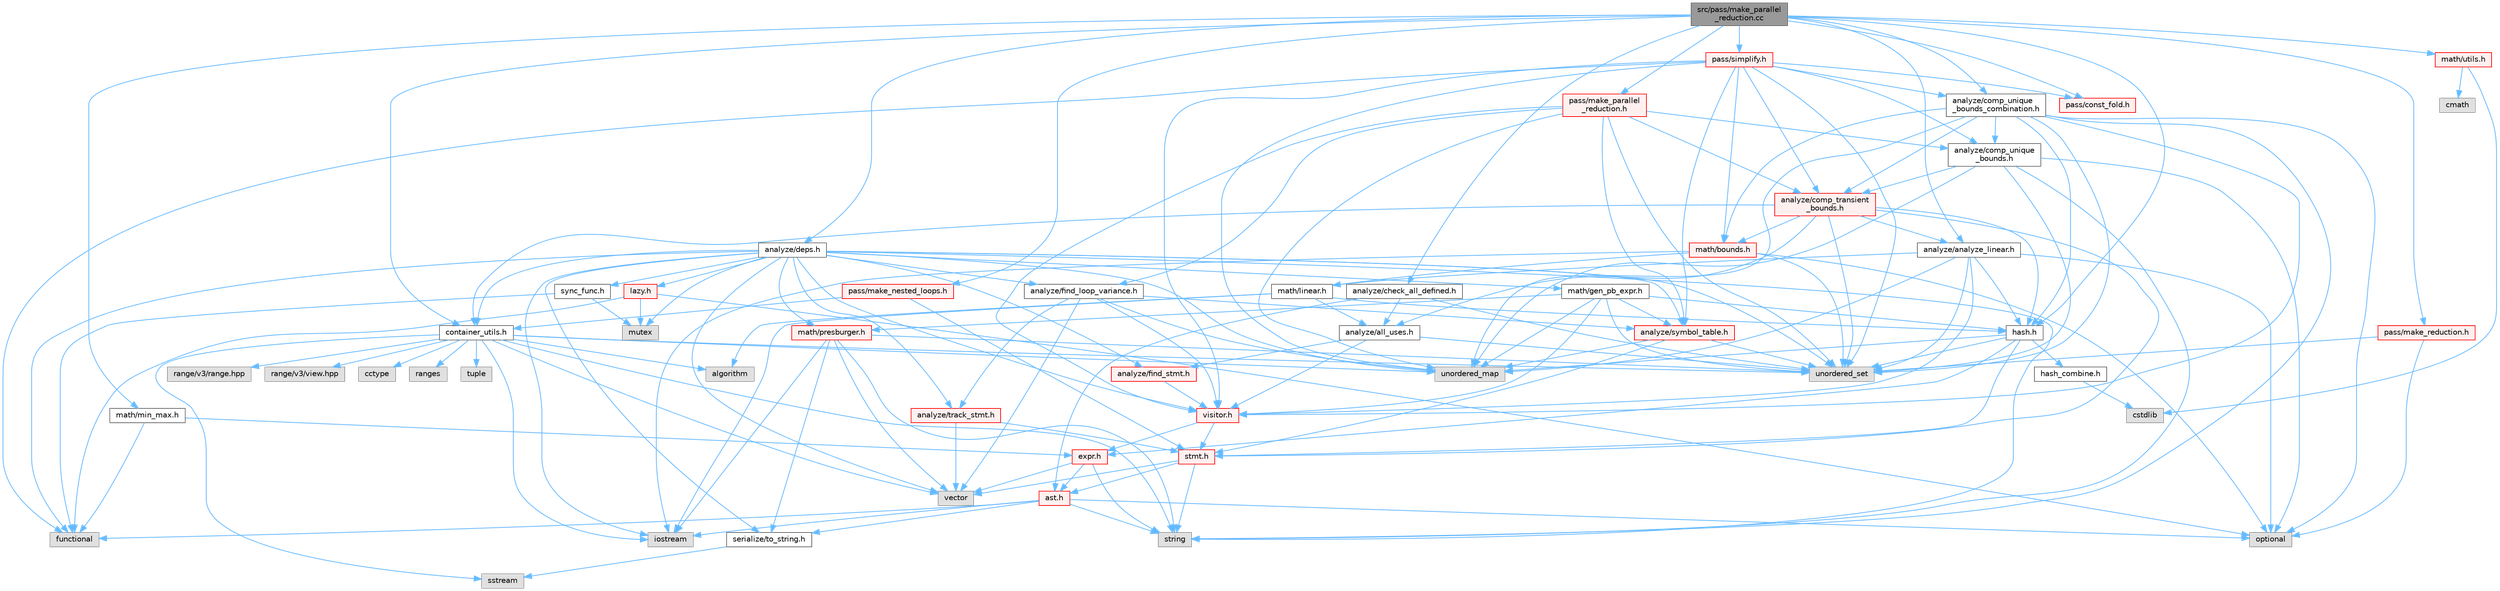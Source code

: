 digraph "src/pass/make_parallel_reduction.cc"
{
 // LATEX_PDF_SIZE
  bgcolor="transparent";
  edge [fontname=Helvetica,fontsize=10,labelfontname=Helvetica,labelfontsize=10];
  node [fontname=Helvetica,fontsize=10,shape=box,height=0.2,width=0.4];
  Node1 [label="src/pass/make_parallel\l_reduction.cc",height=0.2,width=0.4,color="gray40", fillcolor="grey60", style="filled", fontcolor="black",tooltip=" "];
  Node1 -> Node2 [color="steelblue1",style="solid"];
  Node2 [label="analyze/analyze_linear.h",height=0.2,width=0.4,color="grey40", fillcolor="white", style="filled",URL="$analyze__linear_8h.html",tooltip=" "];
  Node2 -> Node3 [color="steelblue1",style="solid"];
  Node3 [label="optional",height=0.2,width=0.4,color="grey60", fillcolor="#E0E0E0", style="filled",tooltip=" "];
  Node2 -> Node4 [color="steelblue1",style="solid"];
  Node4 [label="unordered_map",height=0.2,width=0.4,color="grey60", fillcolor="#E0E0E0", style="filled",tooltip=" "];
  Node2 -> Node5 [color="steelblue1",style="solid"];
  Node5 [label="unordered_set",height=0.2,width=0.4,color="grey60", fillcolor="#E0E0E0", style="filled",tooltip=" "];
  Node2 -> Node6 [color="steelblue1",style="solid"];
  Node6 [label="hash.h",height=0.2,width=0.4,color="grey40", fillcolor="white", style="filled",URL="$hash_8h.html",tooltip=" "];
  Node6 -> Node4 [color="steelblue1",style="solid"];
  Node6 -> Node5 [color="steelblue1",style="solid"];
  Node6 -> Node7 [color="steelblue1",style="solid"];
  Node7 [label="expr.h",height=0.2,width=0.4,color="red", fillcolor="#FFF0F0", style="filled",URL="$expr_8h.html",tooltip=" "];
  Node7 -> Node8 [color="steelblue1",style="solid"];
  Node8 [label="string",height=0.2,width=0.4,color="grey60", fillcolor="#E0E0E0", style="filled",tooltip=" "];
  Node7 -> Node9 [color="steelblue1",style="solid"];
  Node9 [label="vector",height=0.2,width=0.4,color="grey60", fillcolor="#E0E0E0", style="filled",tooltip=" "];
  Node7 -> Node10 [color="steelblue1",style="solid"];
  Node10 [label="ast.h",height=0.2,width=0.4,color="red", fillcolor="#FFF0F0", style="filled",URL="$ast_8h.html",tooltip=" "];
  Node10 -> Node12 [color="steelblue1",style="solid"];
  Node12 [label="functional",height=0.2,width=0.4,color="grey60", fillcolor="#E0E0E0", style="filled",tooltip=" "];
  Node10 -> Node13 [color="steelblue1",style="solid"];
  Node13 [label="iostream",height=0.2,width=0.4,color="grey60", fillcolor="#E0E0E0", style="filled",tooltip=" "];
  Node10 -> Node3 [color="steelblue1",style="solid"];
  Node10 -> Node8 [color="steelblue1",style="solid"];
  Node10 -> Node28 [color="steelblue1",style="solid"];
  Node28 [label="serialize/to_string.h",height=0.2,width=0.4,color="grey40", fillcolor="white", style="filled",URL="$to__string_8h.html",tooltip=" "];
  Node28 -> Node26 [color="steelblue1",style="solid"];
  Node26 [label="sstream",height=0.2,width=0.4,color="grey60", fillcolor="#E0E0E0", style="filled",tooltip=" "];
  Node6 -> Node39 [color="steelblue1",style="solid"];
  Node39 [label="hash_combine.h",height=0.2,width=0.4,color="grey40", fillcolor="white", style="filled",URL="$hash__combine_8h.html",tooltip=" "];
  Node39 -> Node24 [color="steelblue1",style="solid"];
  Node24 [label="cstdlib",height=0.2,width=0.4,color="grey60", fillcolor="#E0E0E0", style="filled",tooltip=" "];
  Node6 -> Node40 [color="steelblue1",style="solid"];
  Node40 [label="stmt.h",height=0.2,width=0.4,color="red", fillcolor="#FFF0F0", style="filled",URL="$stmt_8h.html",tooltip=" "];
  Node40 -> Node8 [color="steelblue1",style="solid"];
  Node40 -> Node9 [color="steelblue1",style="solid"];
  Node40 -> Node10 [color="steelblue1",style="solid"];
  Node2 -> Node49 [color="steelblue1",style="solid"];
  Node49 [label="math/linear.h",height=0.2,width=0.4,color="grey40", fillcolor="white", style="filled",URL="$linear_8h.html",tooltip=" "];
  Node49 -> Node33 [color="steelblue1",style="solid"];
  Node33 [label="algorithm",height=0.2,width=0.4,color="grey60", fillcolor="#E0E0E0", style="filled",tooltip=" "];
  Node49 -> Node13 [color="steelblue1",style="solid"];
  Node49 -> Node50 [color="steelblue1",style="solid"];
  Node50 [label="analyze/all_uses.h",height=0.2,width=0.4,color="grey40", fillcolor="white", style="filled",URL="$all__uses_8h.html",tooltip=" "];
  Node50 -> Node5 [color="steelblue1",style="solid"];
  Node50 -> Node51 [color="steelblue1",style="solid"];
  Node51 [label="analyze/find_stmt.h",height=0.2,width=0.4,color="red", fillcolor="#FFF0F0", style="filled",URL="$find__stmt_8h.html",tooltip=" "];
  Node51 -> Node59 [color="steelblue1",style="solid"];
  Node59 [label="visitor.h",height=0.2,width=0.4,color="red", fillcolor="#FFF0F0", style="filled",URL="$visitor_8h.html",tooltip=" "];
  Node59 -> Node7 [color="steelblue1",style="solid"];
  Node59 -> Node40 [color="steelblue1",style="solid"];
  Node50 -> Node59 [color="steelblue1",style="solid"];
  Node49 -> Node6 [color="steelblue1",style="solid"];
  Node2 -> Node59 [color="steelblue1",style="solid"];
  Node1 -> Node64 [color="steelblue1",style="solid"];
  Node64 [label="analyze/check_all_defined.h",height=0.2,width=0.4,color="grey40", fillcolor="white", style="filled",URL="$check__all__defined_8h.html",tooltip=" "];
  Node64 -> Node5 [color="steelblue1",style="solid"];
  Node64 -> Node50 [color="steelblue1",style="solid"];
  Node64 -> Node10 [color="steelblue1",style="solid"];
  Node1 -> Node65 [color="steelblue1",style="solid"];
  Node65 [label="analyze/comp_unique\l_bounds_combination.h",height=0.2,width=0.4,color="grey40", fillcolor="white", style="filled",URL="$comp__unique__bounds__combination_8h.html",tooltip=" "];
  Node65 -> Node3 [color="steelblue1",style="solid"];
  Node65 -> Node8 [color="steelblue1",style="solid"];
  Node65 -> Node4 [color="steelblue1",style="solid"];
  Node65 -> Node5 [color="steelblue1",style="solid"];
  Node65 -> Node66 [color="steelblue1",style="solid"];
  Node66 [label="analyze/comp_transient\l_bounds.h",height=0.2,width=0.4,color="red", fillcolor="#FFF0F0", style="filled",URL="$comp__transient__bounds_8h.html",tooltip=" "];
  Node66 -> Node5 [color="steelblue1",style="solid"];
  Node66 -> Node50 [color="steelblue1",style="solid"];
  Node66 -> Node2 [color="steelblue1",style="solid"];
  Node66 -> Node32 [color="steelblue1",style="solid"];
  Node32 [label="container_utils.h",height=0.2,width=0.4,color="grey40", fillcolor="white", style="filled",URL="$container__utils_8h.html",tooltip=" "];
  Node32 -> Node33 [color="steelblue1",style="solid"];
  Node32 -> Node34 [color="steelblue1",style="solid"];
  Node34 [label="cctype",height=0.2,width=0.4,color="grey60", fillcolor="#E0E0E0", style="filled",tooltip=" "];
  Node32 -> Node13 [color="steelblue1",style="solid"];
  Node32 -> Node35 [color="steelblue1",style="solid"];
  Node35 [label="ranges",height=0.2,width=0.4,color="grey60", fillcolor="#E0E0E0", style="filled",tooltip=" "];
  Node32 -> Node26 [color="steelblue1",style="solid"];
  Node32 -> Node8 [color="steelblue1",style="solid"];
  Node32 -> Node36 [color="steelblue1",style="solid"];
  Node36 [label="tuple",height=0.2,width=0.4,color="grey60", fillcolor="#E0E0E0", style="filled",tooltip=" "];
  Node32 -> Node4 [color="steelblue1",style="solid"];
  Node32 -> Node5 [color="steelblue1",style="solid"];
  Node32 -> Node9 [color="steelblue1",style="solid"];
  Node32 -> Node37 [color="steelblue1",style="solid"];
  Node37 [label="range/v3/range.hpp",height=0.2,width=0.4,color="grey60", fillcolor="#E0E0E0", style="filled",tooltip=" "];
  Node32 -> Node38 [color="steelblue1",style="solid"];
  Node38 [label="range/v3/view.hpp",height=0.2,width=0.4,color="grey60", fillcolor="#E0E0E0", style="filled",tooltip=" "];
  Node66 -> Node6 [color="steelblue1",style="solid"];
  Node66 -> Node68 [color="steelblue1",style="solid"];
  Node68 [label="math/bounds.h",height=0.2,width=0.4,color="red", fillcolor="#FFF0F0", style="filled",URL="$bounds_8h.html",tooltip=" "];
  Node68 -> Node13 [color="steelblue1",style="solid"];
  Node68 -> Node3 [color="steelblue1",style="solid"];
  Node68 -> Node5 [color="steelblue1",style="solid"];
  Node68 -> Node49 [color="steelblue1",style="solid"];
  Node66 -> Node40 [color="steelblue1",style="solid"];
  Node65 -> Node73 [color="steelblue1",style="solid"];
  Node73 [label="analyze/comp_unique\l_bounds.h",height=0.2,width=0.4,color="grey40", fillcolor="white", style="filled",URL="$comp__unique__bounds_8h.html",tooltip=" "];
  Node73 -> Node3 [color="steelblue1",style="solid"];
  Node73 -> Node8 [color="steelblue1",style="solid"];
  Node73 -> Node4 [color="steelblue1",style="solid"];
  Node73 -> Node5 [color="steelblue1",style="solid"];
  Node73 -> Node66 [color="steelblue1",style="solid"];
  Node65 -> Node6 [color="steelblue1",style="solid"];
  Node65 -> Node68 [color="steelblue1",style="solid"];
  Node65 -> Node59 [color="steelblue1",style="solid"];
  Node1 -> Node74 [color="steelblue1",style="solid"];
  Node74 [label="analyze/deps.h",height=0.2,width=0.4,color="grey40", fillcolor="white", style="filled",URL="$deps_8h.html",tooltip=" "];
  Node74 -> Node12 [color="steelblue1",style="solid"];
  Node74 -> Node13 [color="steelblue1",style="solid"];
  Node74 -> Node62 [color="steelblue1",style="solid"];
  Node62 [label="mutex",height=0.2,width=0.4,color="grey60", fillcolor="#E0E0E0", style="filled",tooltip=" "];
  Node74 -> Node8 [color="steelblue1",style="solid"];
  Node74 -> Node4 [color="steelblue1",style="solid"];
  Node74 -> Node5 [color="steelblue1",style="solid"];
  Node74 -> Node9 [color="steelblue1",style="solid"];
  Node74 -> Node75 [color="steelblue1",style="solid"];
  Node75 [label="analyze/find_loop_variance.h",height=0.2,width=0.4,color="grey40", fillcolor="white", style="filled",URL="$find__loop__variance_8h.html",tooltip=" "];
  Node75 -> Node4 [color="steelblue1",style="solid"];
  Node75 -> Node9 [color="steelblue1",style="solid"];
  Node75 -> Node76 [color="steelblue1",style="solid"];
  Node76 [label="analyze/symbol_table.h",height=0.2,width=0.4,color="red", fillcolor="#FFF0F0", style="filled",URL="$symbol__table_8h.html",tooltip=" "];
  Node76 -> Node4 [color="steelblue1",style="solid"];
  Node76 -> Node5 [color="steelblue1",style="solid"];
  Node76 -> Node40 [color="steelblue1",style="solid"];
  Node75 -> Node77 [color="steelblue1",style="solid"];
  Node77 [label="analyze/track_stmt.h",height=0.2,width=0.4,color="red", fillcolor="#FFF0F0", style="filled",URL="$track__stmt_8h.html",tooltip=" "];
  Node77 -> Node9 [color="steelblue1",style="solid"];
  Node77 -> Node40 [color="steelblue1",style="solid"];
  Node75 -> Node59 [color="steelblue1",style="solid"];
  Node74 -> Node51 [color="steelblue1",style="solid"];
  Node74 -> Node76 [color="steelblue1",style="solid"];
  Node74 -> Node77 [color="steelblue1",style="solid"];
  Node74 -> Node32 [color="steelblue1",style="solid"];
  Node74 -> Node78 [color="steelblue1",style="solid"];
  Node78 [label="lazy.h",height=0.2,width=0.4,color="red", fillcolor="#FFF0F0", style="filled",URL="$lazy_8h.html",tooltip=" "];
  Node78 -> Node12 [color="steelblue1",style="solid"];
  Node78 -> Node62 [color="steelblue1",style="solid"];
  Node78 -> Node3 [color="steelblue1",style="solid"];
  Node74 -> Node79 [color="steelblue1",style="solid"];
  Node79 [label="math/gen_pb_expr.h",height=0.2,width=0.4,color="grey40", fillcolor="white", style="filled",URL="$gen__pb__expr_8h.html",tooltip=" "];
  Node79 -> Node4 [color="steelblue1",style="solid"];
  Node79 -> Node5 [color="steelblue1",style="solid"];
  Node79 -> Node76 [color="steelblue1",style="solid"];
  Node79 -> Node6 [color="steelblue1",style="solid"];
  Node79 -> Node80 [color="steelblue1",style="solid"];
  Node80 [label="math/presburger.h",height=0.2,width=0.4,color="red", fillcolor="#FFF0F0", style="filled",URL="$presburger_8h.html",tooltip=" "];
  Node80 -> Node13 [color="steelblue1",style="solid"];
  Node80 -> Node8 [color="steelblue1",style="solid"];
  Node80 -> Node5 [color="steelblue1",style="solid"];
  Node80 -> Node9 [color="steelblue1",style="solid"];
  Node80 -> Node28 [color="steelblue1",style="solid"];
  Node79 -> Node59 [color="steelblue1",style="solid"];
  Node74 -> Node80 [color="steelblue1",style="solid"];
  Node74 -> Node28 [color="steelblue1",style="solid"];
  Node74 -> Node97 [color="steelblue1",style="solid"];
  Node97 [label="sync_func.h",height=0.2,width=0.4,color="grey40", fillcolor="white", style="filled",URL="$sync__func_8h.html",tooltip=" "];
  Node97 -> Node12 [color="steelblue1",style="solid"];
  Node97 -> Node62 [color="steelblue1",style="solid"];
  Node74 -> Node59 [color="steelblue1",style="solid"];
  Node1 -> Node32 [color="steelblue1",style="solid"];
  Node1 -> Node6 [color="steelblue1",style="solid"];
  Node1 -> Node98 [color="steelblue1",style="solid"];
  Node98 [label="math/min_max.h",height=0.2,width=0.4,color="grey40", fillcolor="white", style="filled",URL="$min__max_8h.html",tooltip=" "];
  Node98 -> Node12 [color="steelblue1",style="solid"];
  Node98 -> Node7 [color="steelblue1",style="solid"];
  Node1 -> Node70 [color="steelblue1",style="solid"];
  Node70 [label="math/utils.h",height=0.2,width=0.4,color="red", fillcolor="#FFF0F0", style="filled",URL="$utils_8h.html",tooltip=" "];
  Node70 -> Node71 [color="steelblue1",style="solid"];
  Node71 [label="cmath",height=0.2,width=0.4,color="grey60", fillcolor="#E0E0E0", style="filled",tooltip=" "];
  Node70 -> Node24 [color="steelblue1",style="solid"];
  Node1 -> Node99 [color="steelblue1",style="solid"];
  Node99 [label="pass/const_fold.h",height=0.2,width=0.4,color="red", fillcolor="#FFF0F0", style="filled",URL="$const__fold_8h.html",tooltip=" "];
  Node1 -> Node101 [color="steelblue1",style="solid"];
  Node101 [label="pass/make_nested_loops.h",height=0.2,width=0.4,color="red", fillcolor="#FFF0F0", style="filled",URL="$make__nested__loops_8h.html",tooltip=" "];
  Node101 -> Node32 [color="steelblue1",style="solid"];
  Node101 -> Node40 [color="steelblue1",style="solid"];
  Node1 -> Node102 [color="steelblue1",style="solid"];
  Node102 [label="pass/make_parallel\l_reduction.h",height=0.2,width=0.4,color="red", fillcolor="#FFF0F0", style="filled",URL="$make__parallel__reduction_8h.html",tooltip=" "];
  Node102 -> Node4 [color="steelblue1",style="solid"];
  Node102 -> Node5 [color="steelblue1",style="solid"];
  Node102 -> Node66 [color="steelblue1",style="solid"];
  Node102 -> Node73 [color="steelblue1",style="solid"];
  Node102 -> Node75 [color="steelblue1",style="solid"];
  Node102 -> Node76 [color="steelblue1",style="solid"];
  Node102 -> Node59 [color="steelblue1",style="solid"];
  Node1 -> Node103 [color="steelblue1",style="solid"];
  Node103 [label="pass/make_reduction.h",height=0.2,width=0.4,color="red", fillcolor="#FFF0F0", style="filled",URL="$make__reduction_8h.html",tooltip=" "];
  Node103 -> Node3 [color="steelblue1",style="solid"];
  Node103 -> Node5 [color="steelblue1",style="solid"];
  Node1 -> Node104 [color="steelblue1",style="solid"];
  Node104 [label="pass/simplify.h",height=0.2,width=0.4,color="red", fillcolor="#FFF0F0", style="filled",URL="$simplify_8h.html",tooltip=" "];
  Node104 -> Node12 [color="steelblue1",style="solid"];
  Node104 -> Node4 [color="steelblue1",style="solid"];
  Node104 -> Node5 [color="steelblue1",style="solid"];
  Node104 -> Node66 [color="steelblue1",style="solid"];
  Node104 -> Node73 [color="steelblue1",style="solid"];
  Node104 -> Node65 [color="steelblue1",style="solid"];
  Node104 -> Node76 [color="steelblue1",style="solid"];
  Node104 -> Node68 [color="steelblue1",style="solid"];
  Node104 -> Node99 [color="steelblue1",style="solid"];
  Node104 -> Node59 [color="steelblue1",style="solid"];
}
